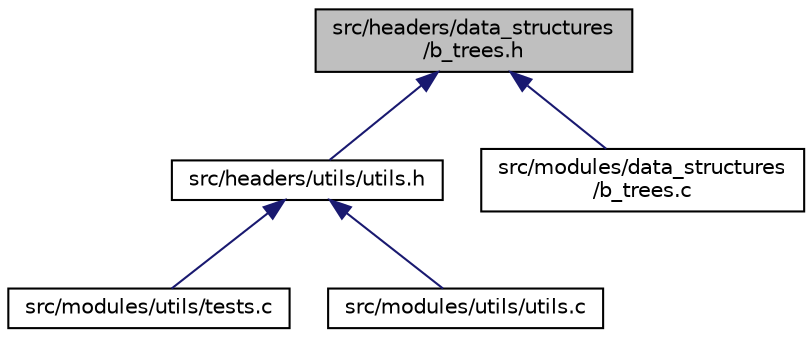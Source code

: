 digraph "src/headers/data_structures/b_trees.h"
{
 // LATEX_PDF_SIZE
  edge [fontname="Helvetica",fontsize="10",labelfontname="Helvetica",labelfontsize="10"];
  node [fontname="Helvetica",fontsize="10",shape=record];
  Node1 [label="src/headers/data_structures\l/b_trees.h",height=0.2,width=0.4,color="black", fillcolor="grey75", style="filled", fontcolor="black",tooltip="B-Trees implementation (header)"];
  Node1 -> Node2 [dir="back",color="midnightblue",fontsize="10",style="solid",fontname="Helvetica"];
  Node2 [label="src/headers/utils/utils.h",height=0.2,width=0.4,color="black", fillcolor="white", style="filled",URL="$utils_8h_source.html",tooltip=" "];
  Node2 -> Node3 [dir="back",color="midnightblue",fontsize="10",style="solid",fontname="Helvetica"];
  Node3 [label="src/modules/utils/tests.c",height=0.2,width=0.4,color="black", fillcolor="white", style="filled",URL="$tests_8c.html",tooltip="Tests necessary to ensure the correct functioning of the algorithms."];
  Node2 -> Node4 [dir="back",color="midnightblue",fontsize="10",style="solid",fontname="Helvetica"];
  Node4 [label="src/modules/utils/utils.c",height=0.2,width=0.4,color="black", fillcolor="white", style="filled",URL="$utils_8c.html",tooltip="Utils functions."];
  Node1 -> Node5 [dir="back",color="midnightblue",fontsize="10",style="solid",fontname="Helvetica"];
  Node5 [label="src/modules/data_structures\l/b_trees.c",height=0.2,width=0.4,color="black", fillcolor="white", style="filled",URL="$b__trees_8c.html",tooltip="B-Trees implementation."];
}
